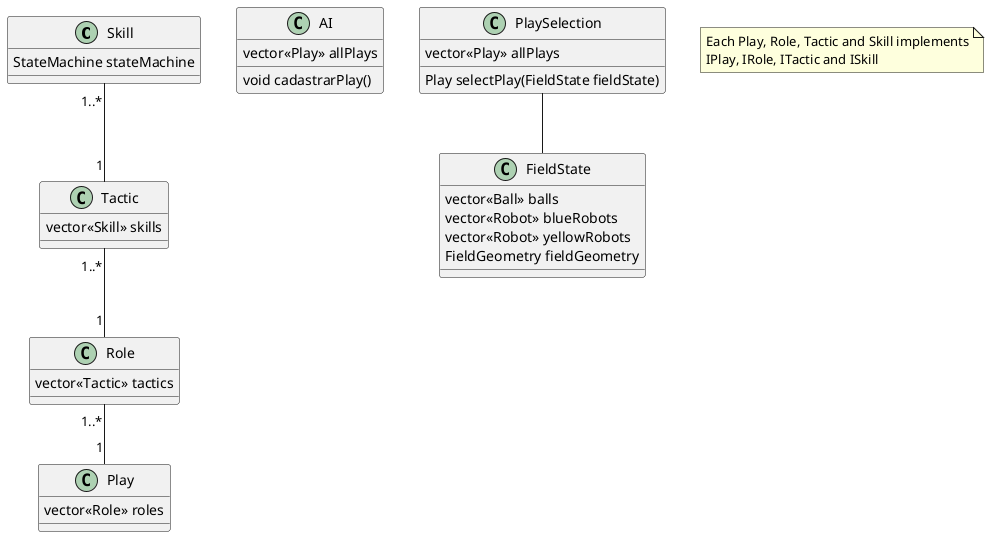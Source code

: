 @startuml teste
class Skill {
    StateMachine stateMachine
}

class Tactic {
    vector<<Skill>> skills
}

class Role {
    vector<<Tactic>> tactics
}

class Play {
    vector<<Role>> roles
}

class AI {
    vector<<Play>> allPlays
    void cadastrarPlay()
}

class PlaySelection {
    vector<<Play>> allPlays
    Play selectPlay(FieldState fieldState)
}
class FieldState {
    vector<<Ball>> balls
    vector<<Robot>> blueRobots
    vector<<Robot>> yellowRobots
    FieldGeometry fieldGeometry
}

PlaySelection -- FieldState
Skill "1..*" -- "1" Tactic
Tactic "1..*" -- "1" Role
Role "1..*" -- "1" Play

note "Each Play, Role, Tactic and Skill implements\nIPlay, IRole, ITactic and ISkill" as N1
@enduml